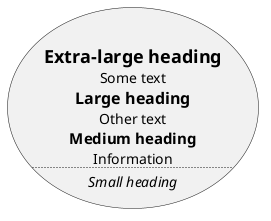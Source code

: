@startuml

usecase UC1 as "
= Extra-large heading
Some text
== Large heading
Other text
=== Medium heading
Information
....
==== Small heading"

@enduml